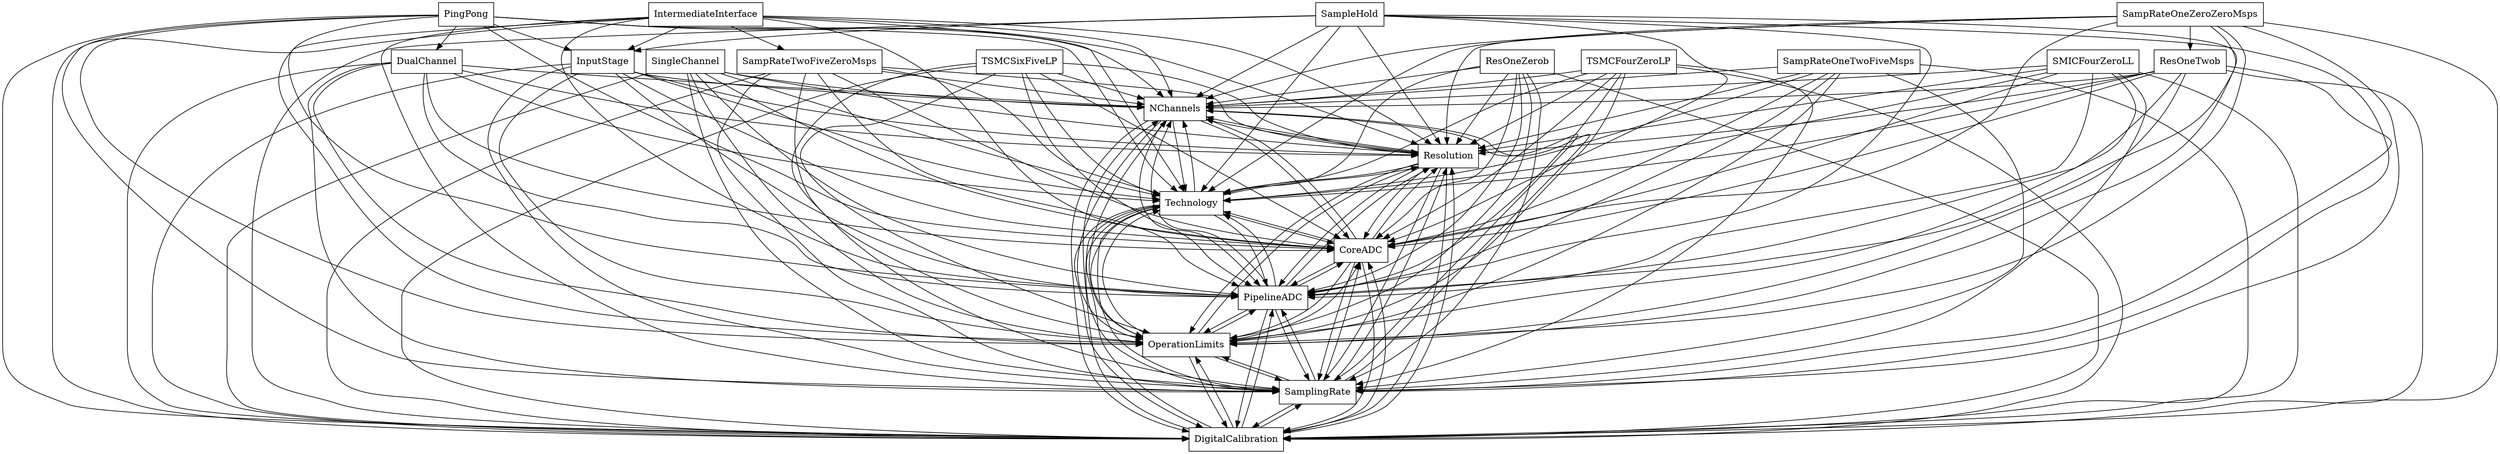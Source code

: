 digraph{
graph [rankdir=TB];
node [shape=box];
edge [arrowhead=normal];
0[label="NChannels",]
1[label="TSMCSixFiveLP",]
2[label="Resolution",]
3[label="ResOneZerob",]
4[label="DigitalCalibration",]
5[label="SamplingRate",]
6[label="SampRateOneTwoFiveMsps",]
7[label="IntermediateInterface",]
8[label="SampleHold",]
9[label="OperationLimits",]
10[label="SampRateTwoFiveZeroMsps",]
11[label="SMICFourZeroLL",]
12[label="TSMCFourZeroLP",]
13[label="PipelineADC",]
14[label="PingPong",]
15[label="InputStage",]
16[label="SingleChannel",]
17[label="CoreADC",]
18[label="ResOneTwob",]
19[label="DualChannel",]
20[label="SampRateOneZeroZeroMsps",]
21[label="Technology",]
0->2[label="",]
0->4[label="",]
0->5[label="",]
0->9[label="",]
0->13[label="",]
0->17[label="",]
0->21[label="",]
1->0[label="",]
1->2[label="",]
1->4[label="",]
1->5[label="",]
1->9[label="",]
1->13[label="",]
1->17[label="",]
1->21[label="",]
2->0[label="",]
2->4[label="",]
2->5[label="",]
2->9[label="",]
2->13[label="",]
2->17[label="",]
2->21[label="",]
3->0[label="",]
3->2[label="",]
3->4[label="",]
3->5[label="",]
3->9[label="",]
3->13[label="",]
3->17[label="",]
3->21[label="",]
4->0[label="",]
4->2[label="",]
4->5[label="",]
4->9[label="",]
4->13[label="",]
4->17[label="",]
4->21[label="",]
5->0[label="",]
5->2[label="",]
5->4[label="",]
5->9[label="",]
5->13[label="",]
5->17[label="",]
5->21[label="",]
6->0[label="",]
6->2[label="",]
6->4[label="",]
6->5[label="",]
6->9[label="",]
6->13[label="",]
6->17[label="",]
6->21[label="",]
7->0[label="",]
7->2[label="",]
7->4[label="",]
7->5[label="",]
7->9[label="",]
7->10[label="",]
7->13[label="",]
7->15[label="",]
7->17[label="",]
7->21[label="",]
8->0[label="",]
8->2[label="",]
8->4[label="",]
8->5[label="",]
8->9[label="",]
8->13[label="",]
8->15[label="",]
8->17[label="",]
8->21[label="",]
9->0[label="",]
9->2[label="",]
9->4[label="",]
9->5[label="",]
9->13[label="",]
9->17[label="",]
9->21[label="",]
10->0[label="",]
10->2[label="",]
10->4[label="",]
10->5[label="",]
10->9[label="",]
10->13[label="",]
10->17[label="",]
10->21[label="",]
11->0[label="",]
11->2[label="",]
11->4[label="",]
11->5[label="",]
11->9[label="",]
11->13[label="",]
11->17[label="",]
11->21[label="",]
12->0[label="",]
12->2[label="",]
12->4[label="",]
12->5[label="",]
12->9[label="",]
12->13[label="",]
12->17[label="",]
12->21[label="",]
13->0[label="",]
13->2[label="",]
13->4[label="",]
13->5[label="",]
13->9[label="",]
13->17[label="",]
13->21[label="",]
14->0[label="",]
14->2[label="",]
14->4[label="",]
14->5[label="",]
14->9[label="",]
14->13[label="",]
14->15[label="",]
14->17[label="",]
14->19[label="",]
14->21[label="",]
15->0[label="",]
15->2[label="",]
15->4[label="",]
15->5[label="",]
15->9[label="",]
15->13[label="",]
15->17[label="",]
15->21[label="",]
16->0[label="",]
16->2[label="",]
16->4[label="",]
16->5[label="",]
16->9[label="",]
16->13[label="",]
16->17[label="",]
16->21[label="",]
17->0[label="",]
17->2[label="",]
17->4[label="",]
17->5[label="",]
17->9[label="",]
17->13[label="",]
17->21[label="",]
18->0[label="",]
18->2[label="",]
18->4[label="",]
18->5[label="",]
18->9[label="",]
18->13[label="",]
18->17[label="",]
18->21[label="",]
19->0[label="",]
19->2[label="",]
19->4[label="",]
19->5[label="",]
19->9[label="",]
19->13[label="",]
19->17[label="",]
19->21[label="",]
20->0[label="",]
20->2[label="",]
20->4[label="",]
20->5[label="",]
20->9[label="",]
20->13[label="",]
20->17[label="",]
20->18[label="",]
20->21[label="",]
21->0[label="",]
21->2[label="",]
21->4[label="",]
21->5[label="",]
21->9[label="",]
21->13[label="",]
21->17[label="",]
}
